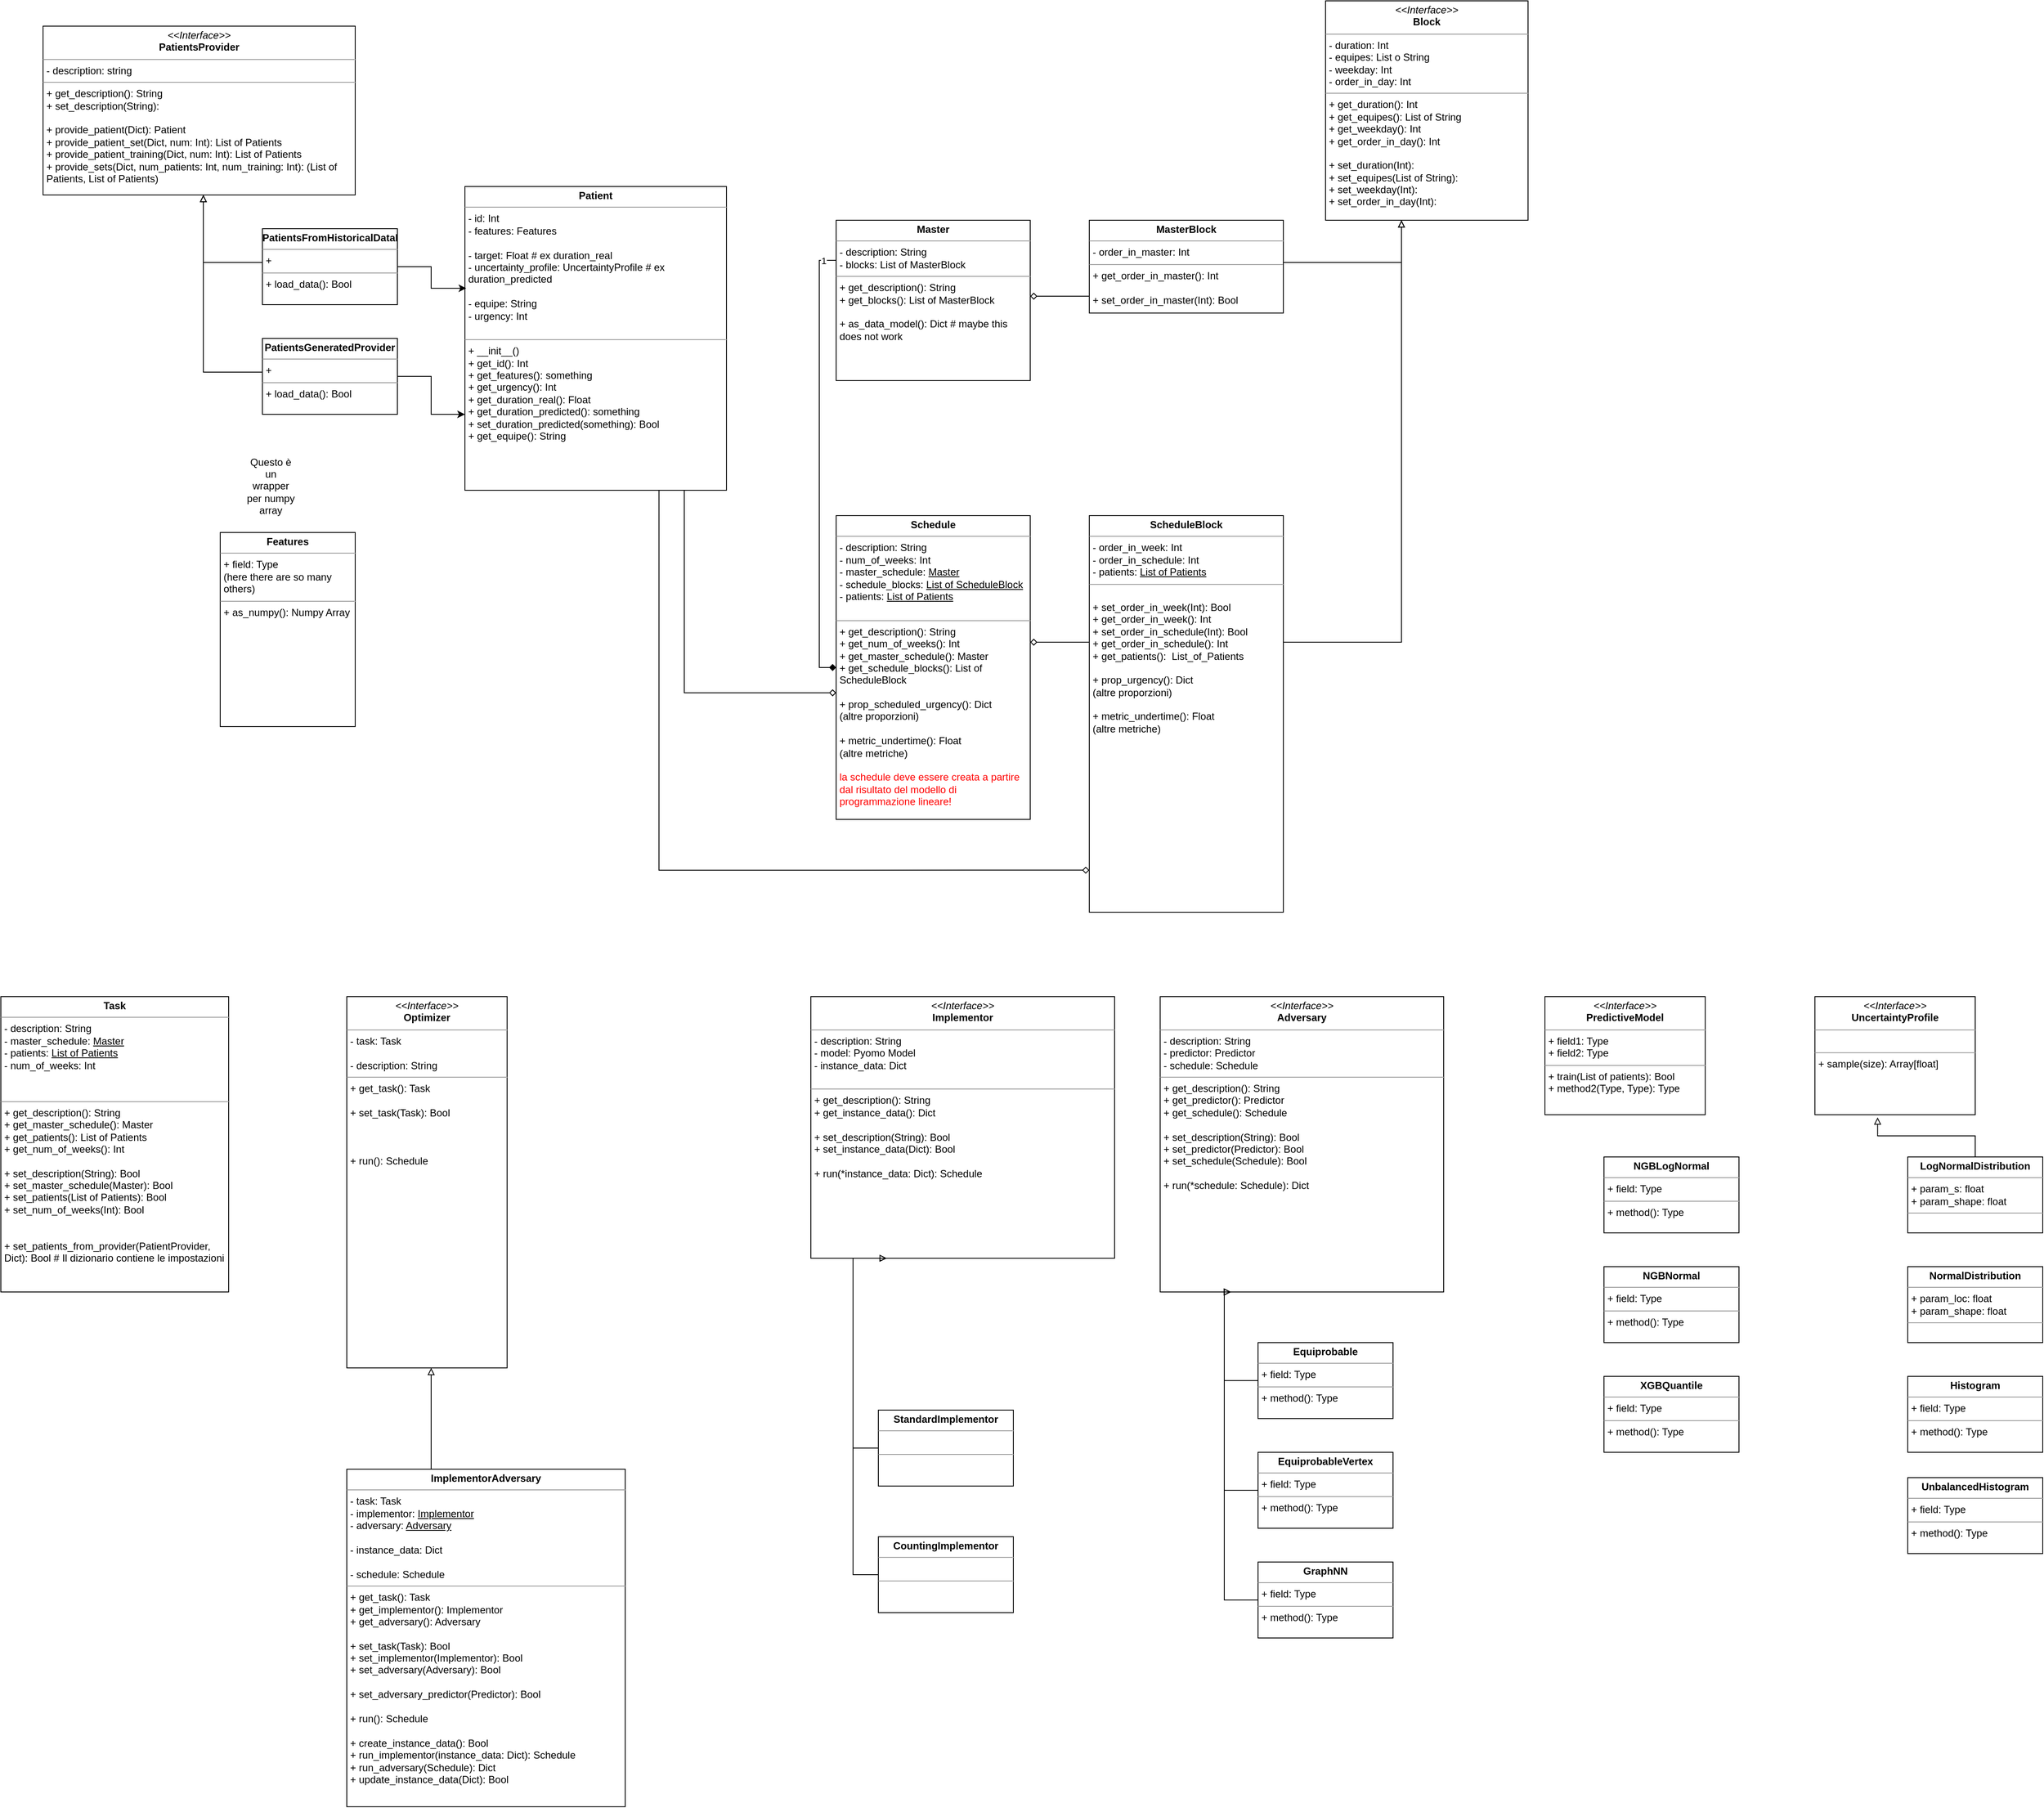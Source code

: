 <mxfile version="23.0.2" type="device">
  <diagram id="C5RBs43oDa-KdzZeNtuy" name="Page-1">
    <mxGraphModel dx="1103" dy="657" grid="1" gridSize="10" guides="1" tooltips="1" connect="1" arrows="1" fold="1" page="1" pageScale="1" pageWidth="827" pageHeight="1169" math="0" shadow="0">
      <root>
        <mxCell id="WIyWlLk6GJQsqaUBKTNV-0" />
        <mxCell id="WIyWlLk6GJQsqaUBKTNV-1" parent="WIyWlLk6GJQsqaUBKTNV-0" />
        <mxCell id="N2ShmvSAAtC0jmrmgU0t-10" value="&lt;p style=&quot;margin:0px;margin-top:4px;text-align:center;&quot;&gt;&lt;b&gt;Patient&lt;/b&gt;&lt;/p&gt;&lt;hr size=&quot;1&quot;&gt;&lt;p style=&quot;margin:0px;margin-left:4px;&quot;&gt;- id: Int&lt;/p&gt;&lt;p style=&quot;margin:0px;margin-left:4px;&quot;&gt;- features: Features&lt;/p&gt;&lt;p style=&quot;margin:0px;margin-left:4px;&quot;&gt;&lt;b&gt;&lt;font color=&quot;#ff0000&quot;&gt;&lt;br&gt;&lt;/font&gt;&lt;/b&gt;&lt;/p&gt;&lt;p style=&quot;margin:0px;margin-left:4px;&quot;&gt;- target: Float # ex duration_real&amp;nbsp;&lt;/p&gt;&lt;p style=&quot;margin:0px;margin-left:4px;&quot;&gt;- uncertainty_profile: UncertaintyProfile # ex duration_predicted&lt;/p&gt;&lt;p style=&quot;margin:0px;margin-left:4px;&quot;&gt;&lt;br&gt;&lt;/p&gt;&lt;p style=&quot;margin:0px;margin-left:4px;&quot;&gt;- equipe: String&lt;/p&gt;&lt;p style=&quot;margin:0px;margin-left:4px;&quot;&gt;- urgency: Int&lt;br&gt;&lt;/p&gt;&lt;p style=&quot;margin:0px;margin-left:4px;&quot;&gt;&lt;br&gt;&lt;/p&gt;&lt;hr size=&quot;1&quot;&gt;&lt;p style=&quot;margin:0px;margin-left:4px;&quot;&gt;+ __init__()&lt;/p&gt;&lt;p style=&quot;margin:0px;margin-left:4px;&quot;&gt;+&amp;nbsp;&lt;span style=&quot;background-color: initial;&quot;&gt;get_id(): Int&lt;/span&gt;&lt;/p&gt;&lt;p style=&quot;margin:0px;margin-left:4px;&quot;&gt;+ get_features(): something&lt;/p&gt;&lt;p style=&quot;margin:0px;margin-left:4px;&quot;&gt;+ get_urgency(): Int&lt;/p&gt;&lt;p style=&quot;margin:0px;margin-left:4px;&quot;&gt;+ get_duration_real(): Float&lt;/p&gt;&lt;p style=&quot;margin:0px;margin-left:4px;&quot;&gt;+ get_duration_predicted(): something&lt;/p&gt;&lt;p style=&quot;margin:0px;margin-left:4px;&quot;&gt;+ set_duration_predicted(something): Bool&lt;/p&gt;&lt;p style=&quot;margin:0px;margin-left:4px;&quot;&gt;+ get_equipe(): String&lt;/p&gt;&lt;p style=&quot;margin:0px;margin-left:4px;&quot;&gt;&lt;br&gt;&lt;/p&gt;&lt;p style=&quot;margin:0px;margin-left:4px;&quot;&gt;&amp;nbsp;&lt;/p&gt;" style="verticalAlign=top;align=left;overflow=fill;fontSize=12;fontFamily=Helvetica;html=1;whiteSpace=wrap;" parent="WIyWlLk6GJQsqaUBKTNV-1" vertex="1">
          <mxGeometry x="640" y="270" width="310" height="360" as="geometry" />
        </mxCell>
        <mxCell id="N2ShmvSAAtC0jmrmgU0t-11" value="&lt;p style=&quot;margin:0px;margin-top:4px;text-align:center;&quot;&gt;&lt;i&gt;&amp;lt;&amp;lt;Interface&amp;gt;&amp;gt;&lt;/i&gt;&lt;br&gt;&lt;b&gt;Patients&lt;/b&gt;&lt;b style=&quot;background-color: initial;&quot;&gt;Provider&lt;/b&gt;&lt;/p&gt;&lt;hr size=&quot;1&quot;&gt;&lt;p style=&quot;margin:0px;margin-left:4px;&quot;&gt;- description: string&lt;/p&gt;&lt;hr size=&quot;1&quot;&gt;&lt;p style=&quot;margin:0px;margin-left:4px;&quot;&gt;+ get_description(): String&lt;/p&gt;&lt;p style=&quot;margin:0px;margin-left:4px;&quot;&gt;+ set_description(String):&amp;nbsp;&lt;/p&gt;&lt;p style=&quot;margin:0px;margin-left:4px;&quot;&gt;&lt;br&gt;+ provide_patient(Dict): Patient&lt;/p&gt;&lt;p style=&quot;margin:0px;margin-left:4px;&quot;&gt;+ provide_patient_set(Dict, num: Int): List of Patients&lt;/p&gt;&lt;p style=&quot;margin:0px;margin-left:4px;&quot;&gt;+ provide_patient_training(Dict, num: Int): List of Patients&lt;/p&gt;&lt;p style=&quot;margin:0px;margin-left:4px;&quot;&gt;+ provide_sets(Dict, num_patients: Int, num_training: Int): (List of Patients, List of Patients)&lt;/p&gt;&lt;p style=&quot;margin:0px;margin-left:4px;&quot;&gt;&lt;br&gt;&lt;/p&gt;&lt;p style=&quot;margin:0px;margin-left:4px;&quot;&gt;&lt;br&gt;&lt;/p&gt;" style="verticalAlign=top;align=left;overflow=fill;fontSize=12;fontFamily=Helvetica;html=1;whiteSpace=wrap;" parent="WIyWlLk6GJQsqaUBKTNV-1" vertex="1">
          <mxGeometry x="140" y="80" width="370" height="200" as="geometry" />
        </mxCell>
        <mxCell id="N2ShmvSAAtC0jmrmgU0t-13" style="edgeStyle=orthogonalEdgeStyle;rounded=0;orthogonalLoop=1;jettySize=auto;html=1;endArrow=block;endFill=0;" parent="WIyWlLk6GJQsqaUBKTNV-1" source="N2ShmvSAAtC0jmrmgU0t-12" target="N2ShmvSAAtC0jmrmgU0t-11" edge="1">
          <mxGeometry relative="1" as="geometry">
            <Array as="points">
              <mxPoint x="330" y="490" />
            </Array>
          </mxGeometry>
        </mxCell>
        <mxCell id="N2ShmvSAAtC0jmrmgU0t-12" value="&lt;p style=&quot;margin:0px;margin-top:4px;text-align:center;&quot;&gt;&lt;b&gt;PatientsGeneratedProvider&lt;/b&gt;&lt;/p&gt;&lt;hr size=&quot;1&quot;&gt;&lt;p style=&quot;margin:0px;margin-left:4px;&quot;&gt;+&amp;nbsp;&lt;/p&gt;&lt;hr size=&quot;1&quot;&gt;&lt;p style=&quot;margin:0px;margin-left:4px;&quot;&gt;+ load_data(): Bool&lt;/p&gt;" style="verticalAlign=top;align=left;overflow=fill;fontSize=12;fontFamily=Helvetica;html=1;whiteSpace=wrap;" parent="WIyWlLk6GJQsqaUBKTNV-1" vertex="1">
          <mxGeometry x="400" y="450" width="160" height="90" as="geometry" />
        </mxCell>
        <mxCell id="N2ShmvSAAtC0jmrmgU0t-15" style="edgeStyle=orthogonalEdgeStyle;rounded=0;orthogonalLoop=1;jettySize=auto;html=1;endArrow=block;endFill=0;" parent="WIyWlLk6GJQsqaUBKTNV-1" source="N2ShmvSAAtC0jmrmgU0t-14" edge="1">
          <mxGeometry relative="1" as="geometry">
            <mxPoint x="330" y="280" as="targetPoint" />
            <Array as="points">
              <mxPoint x="330" y="360" />
            </Array>
          </mxGeometry>
        </mxCell>
        <mxCell id="N2ShmvSAAtC0jmrmgU0t-14" value="&lt;p style=&quot;margin:0px;margin-top:4px;text-align:center;&quot;&gt;&lt;b&gt;PatientsFromHistoricalDataProvider&lt;/b&gt;&lt;/p&gt;&lt;hr size=&quot;1&quot;&gt;&lt;p style=&quot;margin:0px;margin-left:4px;&quot;&gt;+&amp;nbsp;&lt;/p&gt;&lt;hr size=&quot;1&quot;&gt;&lt;p style=&quot;margin:0px;margin-left:4px;&quot;&gt;+ load_data(): Bool&lt;/p&gt;" style="verticalAlign=top;align=left;overflow=fill;fontSize=12;fontFamily=Helvetica;html=1;whiteSpace=wrap;" parent="WIyWlLk6GJQsqaUBKTNV-1" vertex="1">
          <mxGeometry x="400" y="320" width="160" height="90" as="geometry" />
        </mxCell>
        <mxCell id="N2ShmvSAAtC0jmrmgU0t-17" style="edgeStyle=orthogonalEdgeStyle;rounded=0;orthogonalLoop=1;jettySize=auto;html=1;entryX=0.005;entryY=0.335;entryDx=0;entryDy=0;entryPerimeter=0;" parent="WIyWlLk6GJQsqaUBKTNV-1" source="N2ShmvSAAtC0jmrmgU0t-14" target="N2ShmvSAAtC0jmrmgU0t-10" edge="1">
          <mxGeometry relative="1" as="geometry" />
        </mxCell>
        <mxCell id="N2ShmvSAAtC0jmrmgU0t-18" style="edgeStyle=orthogonalEdgeStyle;rounded=0;orthogonalLoop=1;jettySize=auto;html=1;entryX=0;entryY=0.75;entryDx=0;entryDy=0;" parent="WIyWlLk6GJQsqaUBKTNV-1" source="N2ShmvSAAtC0jmrmgU0t-12" target="N2ShmvSAAtC0jmrmgU0t-10" edge="1">
          <mxGeometry relative="1" as="geometry" />
        </mxCell>
        <mxCell id="N2ShmvSAAtC0jmrmgU0t-23" value="&lt;p style=&quot;margin:0px;margin-top:4px;text-align:center;&quot;&gt;&lt;b&gt;Master&lt;/b&gt;&lt;/p&gt;&lt;hr size=&quot;1&quot;&gt;&lt;p style=&quot;margin:0px;margin-left:4px;&quot;&gt;&lt;span style=&quot;background-color: initial;&quot;&gt;- description: String&lt;/span&gt;&lt;br&gt;&lt;/p&gt;&lt;p style=&quot;margin:0px;margin-left:4px;&quot;&gt;- blocks: List of MasterBlock&amp;nbsp;&lt;/p&gt;&lt;hr size=&quot;1&quot;&gt;&lt;p style=&quot;margin:0px;margin-left:4px;&quot;&gt;&lt;span style=&quot;background-color: initial;&quot;&gt;+ get_description(): String&lt;/span&gt;&lt;br&gt;&lt;/p&gt;&lt;p style=&quot;margin:0px;margin-left:4px;&quot;&gt;+ get_blocks(): List of MasterBlock&lt;/p&gt;&lt;p style=&quot;margin:0px;margin-left:4px;&quot;&gt;&lt;br&gt;&lt;/p&gt;&lt;p style=&quot;margin:0px;margin-left:4px;&quot;&gt;+ as_data_model(): Dict # maybe this does not work&lt;/p&gt;" style="verticalAlign=top;align=left;overflow=fill;fontSize=12;fontFamily=Helvetica;html=1;whiteSpace=wrap;" parent="WIyWlLk6GJQsqaUBKTNV-1" vertex="1">
          <mxGeometry x="1080" y="310" width="230" height="190" as="geometry" />
        </mxCell>
        <mxCell id="N2ShmvSAAtC0jmrmgU0t-25" value="" style="edgeStyle=orthogonalEdgeStyle;rounded=0;orthogonalLoop=1;jettySize=auto;html=1;endArrow=diamond;endFill=0;" parent="WIyWlLk6GJQsqaUBKTNV-1" source="N2ShmvSAAtC0jmrmgU0t-24" target="N2ShmvSAAtC0jmrmgU0t-23" edge="1">
          <mxGeometry relative="1" as="geometry">
            <Array as="points">
              <mxPoint x="1330" y="400" />
              <mxPoint x="1330" y="400" />
            </Array>
          </mxGeometry>
        </mxCell>
        <mxCell id="N2ShmvSAAtC0jmrmgU0t-24" value="&lt;p style=&quot;margin:0px;margin-top:4px;text-align:center;&quot;&gt;&lt;b&gt;MasterBlock&lt;/b&gt;&lt;/p&gt;&lt;hr size=&quot;1&quot;&gt;&lt;p style=&quot;margin:0px;margin-left:4px;&quot;&gt;&lt;span style=&quot;background-color: initial;&quot;&gt;- order_in_master: Int&lt;/span&gt;&lt;br&gt;&lt;/p&gt;&lt;hr size=&quot;1&quot;&gt;&lt;p style=&quot;border-color: var(--border-color); margin: 0px 0px 0px 4px;&quot;&gt;+ get_order_in_master(): Int&lt;/p&gt;&lt;p style=&quot;border-color: var(--border-color); margin: 0px 0px 0px 4px;&quot;&gt;&lt;br style=&quot;border-color: var(--border-color);&quot;&gt;&lt;/p&gt;&lt;p style=&quot;margin:0px;margin-left:4px;&quot;&gt;+ set_order_in_master(Int): Bool&lt;/p&gt;&lt;p style=&quot;margin:0px;margin-left:4px;&quot;&gt;&lt;br&gt;&lt;/p&gt;" style="verticalAlign=top;align=left;overflow=fill;fontSize=12;fontFamily=Helvetica;html=1;whiteSpace=wrap;" parent="WIyWlLk6GJQsqaUBKTNV-1" vertex="1">
          <mxGeometry x="1380" y="310" width="230" height="110" as="geometry" />
        </mxCell>
        <mxCell id="N2ShmvSAAtC0jmrmgU0t-43" value="" style="edgeStyle=orthogonalEdgeStyle;rounded=0;orthogonalLoop=1;jettySize=auto;html=1;startArrow=diamond;startFill=0;endArrow=none;endFill=0;" parent="WIyWlLk6GJQsqaUBKTNV-1" source="N2ShmvSAAtC0jmrmgU0t-26" target="N2ShmvSAAtC0jmrmgU0t-41" edge="1">
          <mxGeometry relative="1" as="geometry">
            <Array as="points">
              <mxPoint x="1330" y="810" />
              <mxPoint x="1330" y="810" />
            </Array>
          </mxGeometry>
        </mxCell>
        <mxCell id="N2ShmvSAAtC0jmrmgU0t-47" style="edgeStyle=orthogonalEdgeStyle;rounded=0;orthogonalLoop=1;jettySize=auto;html=1;entryX=0;entryY=0.25;entryDx=0;entryDy=0;exitX=0;exitY=0.5;exitDx=0;exitDy=0;startArrow=diamond;startFill=1;endArrow=none;endFill=0;" parent="WIyWlLk6GJQsqaUBKTNV-1" source="N2ShmvSAAtC0jmrmgU0t-26" target="N2ShmvSAAtC0jmrmgU0t-23" edge="1">
          <mxGeometry relative="1" as="geometry" />
        </mxCell>
        <mxCell id="N2ShmvSAAtC0jmrmgU0t-48" value="1" style="edgeLabel;html=1;align=center;verticalAlign=middle;resizable=0;points=[];" parent="N2ShmvSAAtC0jmrmgU0t-47" vertex="1" connectable="0">
          <mxGeometry x="0.942" relative="1" as="geometry">
            <mxPoint as="offset" />
          </mxGeometry>
        </mxCell>
        <mxCell id="N2ShmvSAAtC0jmrmgU0t-26" value="&lt;p style=&quot;margin:0px;margin-top:4px;text-align:center;&quot;&gt;&lt;b&gt;Schedule&lt;/b&gt;&lt;/p&gt;&lt;hr size=&quot;1&quot;&gt;&lt;p style=&quot;margin:0px;margin-left:4px;&quot;&gt;- description: String&lt;/p&gt;&lt;p style=&quot;margin:0px;margin-left:4px;&quot;&gt;- num_of_weeks: Int&lt;/p&gt;&lt;p style=&quot;margin:0px;margin-left:4px;&quot;&gt;- master_schedule: &lt;u&gt;Master&lt;/u&gt;&lt;/p&gt;&lt;p style=&quot;margin:0px;margin-left:4px;&quot;&gt;- schedule_blocks: &lt;u&gt;List of ScheduleBlock&lt;/u&gt;&lt;/p&gt;&lt;p style=&quot;margin:0px;margin-left:4px;&quot;&gt;- patients: &lt;u&gt;List of Patients&lt;/u&gt;&lt;/p&gt;&lt;p style=&quot;margin:0px;margin-left:4px;&quot;&gt;&lt;u&gt;&lt;br&gt;&lt;/u&gt;&lt;/p&gt;&lt;hr size=&quot;1&quot;&gt;&lt;p style=&quot;margin:0px;margin-left:4px;&quot;&gt;+ get_description(): String&lt;/p&gt;&lt;p style=&quot;margin:0px;margin-left:4px;&quot;&gt;+ get_num_of_weeks(): Int&lt;/p&gt;&lt;p style=&quot;margin:0px;margin-left:4px;&quot;&gt;+ get_master_schedule(): Master&lt;/p&gt;&lt;p style=&quot;margin:0px;margin-left:4px;&quot;&gt;+ get_schedule_blocks(): List of ScheduleBlock&lt;/p&gt;&lt;p style=&quot;margin:0px;margin-left:4px;&quot;&gt;&lt;br&gt;&lt;/p&gt;&lt;p style=&quot;margin:0px;margin-left:4px;&quot;&gt;+ prop_scheduled_urgency(): Dict&lt;/p&gt;&lt;p style=&quot;margin:0px;margin-left:4px;&quot;&gt;(altre proporzioni)&lt;/p&gt;&lt;p style=&quot;margin:0px;margin-left:4px;&quot;&gt;&lt;br&gt;&lt;/p&gt;&lt;p style=&quot;margin:0px;margin-left:4px;&quot;&gt;+ metric_undertime(): Float&lt;/p&gt;&lt;p style=&quot;margin:0px;margin-left:4px;&quot;&gt;(altre metriche)&lt;/p&gt;&lt;p style=&quot;margin:0px;margin-left:4px;&quot;&gt;&lt;font color=&quot;#ff0000&quot;&gt;&lt;br&gt;&lt;/font&gt;&lt;/p&gt;&lt;p style=&quot;margin:0px;margin-left:4px;&quot;&gt;&lt;font color=&quot;#ff0000&quot;&gt;la schedule deve essere creata a partire dal risultato del modello di programmazione lineare!&lt;/font&gt;&lt;/p&gt;&lt;p style=&quot;margin:0px;margin-left:4px;&quot;&gt;&lt;br&gt;&lt;/p&gt;" style="verticalAlign=top;align=left;overflow=fill;fontSize=12;fontFamily=Helvetica;html=1;whiteSpace=wrap;" parent="WIyWlLk6GJQsqaUBKTNV-1" vertex="1">
          <mxGeometry x="1080" y="660" width="230" height="360" as="geometry" />
        </mxCell>
        <mxCell id="N2ShmvSAAtC0jmrmgU0t-39" style="edgeStyle=orthogonalEdgeStyle;rounded=0;orthogonalLoop=1;jettySize=auto;html=1;entryX=1;entryY=0.5;entryDx=0;entryDy=0;startArrow=block;startFill=0;endArrow=none;endFill=0;" parent="WIyWlLk6GJQsqaUBKTNV-1" source="N2ShmvSAAtC0jmrmgU0t-27" target="N2ShmvSAAtC0jmrmgU0t-24" edge="1">
          <mxGeometry relative="1" as="geometry">
            <Array as="points">
              <mxPoint x="1750" y="360" />
              <mxPoint x="1610" y="360" />
            </Array>
          </mxGeometry>
        </mxCell>
        <mxCell id="N2ShmvSAAtC0jmrmgU0t-42" style="edgeStyle=orthogonalEdgeStyle;rounded=0;orthogonalLoop=1;jettySize=auto;html=1;entryX=1;entryY=0.5;entryDx=0;entryDy=0;jumpStyle=none;endArrow=none;endFill=0;startArrow=block;startFill=0;" parent="WIyWlLk6GJQsqaUBKTNV-1" source="N2ShmvSAAtC0jmrmgU0t-27" target="N2ShmvSAAtC0jmrmgU0t-41" edge="1">
          <mxGeometry relative="1" as="geometry">
            <Array as="points">
              <mxPoint x="1750" y="810" />
            </Array>
          </mxGeometry>
        </mxCell>
        <mxCell id="N2ShmvSAAtC0jmrmgU0t-27" value="&lt;p style=&quot;margin:0px;margin-top:4px;text-align:center;&quot;&gt;&lt;i&gt;&amp;lt;&amp;lt;Interface&amp;gt;&amp;gt;&lt;/i&gt;&lt;br&gt;&lt;b&gt;Block&lt;/b&gt;&lt;/p&gt;&lt;hr size=&quot;1&quot;&gt;&lt;p style=&quot;margin:0px;margin-left:4px;&quot;&gt;- duration: Int&lt;/p&gt;&lt;p style=&quot;margin:0px;margin-left:4px;&quot;&gt;- equipes: List o String&lt;/p&gt;&lt;p style=&quot;margin:0px;margin-left:4px;&quot;&gt;- weekday: Int&lt;/p&gt;&lt;p style=&quot;margin:0px;margin-left:4px;&quot;&gt;- order_in_day: Int&lt;/p&gt;&lt;hr size=&quot;1&quot;&gt;&lt;p style=&quot;border-color: var(--border-color); margin: 0px 0px 0px 4px;&quot;&gt;+ get_duration(): Int&lt;br&gt;&lt;/p&gt;&lt;p style=&quot;border-color: var(--border-color); margin: 0px 0px 0px 4px;&quot;&gt;+ get_equipes(): List of String&lt;/p&gt;&lt;p style=&quot;border-color: var(--border-color); margin: 0px 0px 0px 4px;&quot;&gt;+ get_weekday(): Int&lt;br&gt;&lt;/p&gt;&lt;p style=&quot;border-color: var(--border-color); margin: 0px 0px 0px 4px;&quot;&gt;+ get_order_in_day(): Int&lt;br&gt;&lt;/p&gt;&lt;p style=&quot;border-color: var(--border-color); margin: 0px 0px 0px 4px;&quot;&gt;&lt;br&gt;&lt;/p&gt;&lt;p style=&quot;border-color: var(--border-color); margin: 0px 0px 0px 4px;&quot;&gt;+ set_duration(Int):&lt;/p&gt;&lt;p style=&quot;border-color: var(--border-color); margin: 0px 0px 0px 4px;&quot;&gt;+ set_equipes(List of String):&lt;/p&gt;&lt;p style=&quot;border-color: var(--border-color); margin: 0px 0px 0px 4px;&quot;&gt;+ set_weekday(Int):&lt;/p&gt;&lt;p style=&quot;border-color: var(--border-color); margin: 0px 0px 0px 4px;&quot;&gt;+ set_order_in_day(Int):&lt;/p&gt;&lt;p style=&quot;border-color: var(--border-color); margin: 0px 0px 0px 4px;&quot;&gt;&lt;br&gt;&lt;/p&gt;" style="verticalAlign=top;align=left;overflow=fill;fontSize=12;fontFamily=Helvetica;html=1;whiteSpace=wrap;" parent="WIyWlLk6GJQsqaUBKTNV-1" vertex="1">
          <mxGeometry x="1660" y="50" width="240" height="260" as="geometry" />
        </mxCell>
        <mxCell id="N2ShmvSAAtC0jmrmgU0t-31" style="edgeStyle=orthogonalEdgeStyle;rounded=0;orthogonalLoop=1;jettySize=auto;html=1;endArrow=block;endFill=0;entryX=0.25;entryY=1;entryDx=0;entryDy=0;" parent="WIyWlLk6GJQsqaUBKTNV-1" source="N2ShmvSAAtC0jmrmgU0t-28" target="N2ShmvSAAtC0jmrmgU0t-29" edge="1">
          <mxGeometry relative="1" as="geometry">
            <mxPoint x="1080" y="1560" as="targetPoint" />
            <Array as="points">
              <mxPoint x="1100" y="1765" />
              <mxPoint x="1100" y="1540" />
            </Array>
          </mxGeometry>
        </mxCell>
        <mxCell id="N2ShmvSAAtC0jmrmgU0t-28" value="&lt;p style=&quot;margin:0px;margin-top:4px;text-align:center;&quot;&gt;&lt;b&gt;StandardImplementor&lt;/b&gt;&lt;/p&gt;&lt;hr size=&quot;1&quot;&gt;&lt;p style=&quot;margin:0px;margin-left:4px;&quot;&gt;&lt;br&gt;&lt;/p&gt;&lt;hr size=&quot;1&quot;&gt;&lt;p style=&quot;margin:0px;margin-left:4px;&quot;&gt;&lt;br&gt;&lt;/p&gt;" style="verticalAlign=top;align=left;overflow=fill;fontSize=12;fontFamily=Helvetica;html=1;whiteSpace=wrap;" parent="WIyWlLk6GJQsqaUBKTNV-1" vertex="1">
          <mxGeometry x="1130" y="1720" width="160" height="90" as="geometry" />
        </mxCell>
        <mxCell id="N2ShmvSAAtC0jmrmgU0t-29" value="&lt;p style=&quot;margin:0px;margin-top:4px;text-align:center;&quot;&gt;&lt;i&gt;&amp;lt;&amp;lt;Interface&amp;gt;&amp;gt;&lt;/i&gt;&lt;br&gt;&lt;b&gt;Implementor&lt;/b&gt;&lt;/p&gt;&lt;hr size=&quot;1&quot;&gt;&lt;p style=&quot;margin:0px;margin-left:4px;&quot;&gt;- description: String&lt;/p&gt;&lt;p style=&quot;margin:0px;margin-left:4px;&quot;&gt;- model: Pyomo Model&lt;/p&gt;&lt;p style=&quot;margin:0px;margin-left:4px;&quot;&gt;- instance_data: Dict&lt;/p&gt;&lt;p style=&quot;margin:0px;margin-left:4px;&quot;&gt;&lt;br&gt;&lt;/p&gt;&lt;hr size=&quot;1&quot;&gt;&lt;p style=&quot;margin:0px;margin-left:4px;&quot;&gt;+ get_description(): String&lt;/p&gt;&lt;p style=&quot;margin:0px;margin-left:4px;&quot;&gt;+ get_instance_data(): Dict&lt;br&gt;&lt;br&gt;&lt;/p&gt;&lt;p style=&quot;margin:0px;margin-left:4px;&quot;&gt;+ set_description(String): Bool&lt;/p&gt;&lt;p style=&quot;margin:0px;margin-left:4px;&quot;&gt;+ set_instance_data(Dict): Bool&lt;/p&gt;&lt;p style=&quot;margin:0px;margin-left:4px;&quot;&gt;&lt;br&gt;&lt;/p&gt;&lt;p style=&quot;margin:0px;margin-left:4px;&quot;&gt;+ run(*instance_data: Dict): Schedule&lt;/p&gt;&lt;p style=&quot;margin:0px;margin-left:4px;&quot;&gt;&lt;br&gt;&lt;/p&gt;" style="verticalAlign=top;align=left;overflow=fill;fontSize=12;fontFamily=Helvetica;html=1;whiteSpace=wrap;" parent="WIyWlLk6GJQsqaUBKTNV-1" vertex="1">
          <mxGeometry x="1050" y="1230" width="360" height="310" as="geometry" />
        </mxCell>
        <mxCell id="N2ShmvSAAtC0jmrmgU0t-30" value="&lt;p style=&quot;margin:0px;margin-top:4px;text-align:center;&quot;&gt;&lt;b&gt;CountingImplementor&lt;/b&gt;&lt;/p&gt;&lt;hr size=&quot;1&quot;&gt;&lt;p style=&quot;margin:0px;margin-left:4px;&quot;&gt;&lt;br&gt;&lt;/p&gt;&lt;hr size=&quot;1&quot;&gt;&lt;p style=&quot;margin:0px;margin-left:4px;&quot;&gt;&lt;br&gt;&lt;/p&gt;" style="verticalAlign=top;align=left;overflow=fill;fontSize=12;fontFamily=Helvetica;html=1;whiteSpace=wrap;" parent="WIyWlLk6GJQsqaUBKTNV-1" vertex="1">
          <mxGeometry x="1130" y="1870" width="160" height="90" as="geometry" />
        </mxCell>
        <mxCell id="N2ShmvSAAtC0jmrmgU0t-33" style="edgeStyle=orthogonalEdgeStyle;rounded=0;orthogonalLoop=1;jettySize=auto;html=1;endArrow=block;endFill=0;entryX=0.25;entryY=1;entryDx=0;entryDy=0;" parent="WIyWlLk6GJQsqaUBKTNV-1" source="N2ShmvSAAtC0jmrmgU0t-30" target="N2ShmvSAAtC0jmrmgU0t-29" edge="1">
          <mxGeometry relative="1" as="geometry">
            <mxPoint x="1120" y="1560" as="targetPoint" />
            <Array as="points">
              <mxPoint x="1100" y="1915" />
              <mxPoint x="1100" y="1540" />
            </Array>
          </mxGeometry>
        </mxCell>
        <mxCell id="N2ShmvSAAtC0jmrmgU0t-37" value="" style="edgeStyle=orthogonalEdgeStyle;rounded=0;orthogonalLoop=1;jettySize=auto;html=1;endArrow=block;endFill=0;" parent="WIyWlLk6GJQsqaUBKTNV-1" source="N2ShmvSAAtC0jmrmgU0t-34" edge="1">
          <mxGeometry relative="1" as="geometry">
            <mxPoint x="600" y="1670" as="targetPoint" />
            <Array as="points">
              <mxPoint x="600" y="1700" />
              <mxPoint x="600" y="1700" />
            </Array>
          </mxGeometry>
        </mxCell>
        <mxCell id="N2ShmvSAAtC0jmrmgU0t-34" value="&lt;p style=&quot;margin:0px;margin-top:4px;text-align:center;&quot;&gt;&lt;b&gt;ImplementorAdversary&lt;/b&gt;&lt;/p&gt;&lt;hr size=&quot;1&quot;&gt;&lt;p style=&quot;margin:0px;margin-left:4px;&quot;&gt;- task: Task&lt;br&gt;&lt;/p&gt;&lt;p style=&quot;margin:0px;margin-left:4px;&quot;&gt;- implementor: &lt;u&gt;Implementor&lt;/u&gt;&lt;/p&gt;&lt;p style=&quot;margin:0px;margin-left:4px;&quot;&gt;- adversary: &lt;u&gt;Adversary&lt;/u&gt;&lt;/p&gt;&lt;p style=&quot;margin:0px;margin-left:4px;&quot;&gt;&lt;u&gt;&lt;br&gt;&lt;/u&gt;&lt;/p&gt;&lt;p style=&quot;margin:0px;margin-left:4px;&quot;&gt;- instance_data: Dict&lt;/p&gt;&lt;p style=&quot;margin:0px;margin-left:4px;&quot;&gt;&lt;br&gt;&lt;/p&gt;&lt;p style=&quot;margin:0px;margin-left:4px;&quot;&gt;- schedule: Schedule&lt;/p&gt;&lt;hr size=&quot;1&quot;&gt;&lt;p style=&quot;border-color: var(--border-color); margin: 0px 0px 0px 4px;&quot;&gt;+ get_task(): Task&lt;/p&gt;&lt;p style=&quot;border-color: var(--border-color); margin: 0px 0px 0px 4px;&quot;&gt;+ get_implementor(): Implementor&lt;/p&gt;&lt;p style=&quot;border-color: var(--border-color); margin: 0px 0px 0px 4px;&quot;&gt;+ get_adversary(): Adversary&lt;/p&gt;&lt;p style=&quot;border-color: var(--border-color); margin: 0px 0px 0px 4px;&quot;&gt;&lt;br style=&quot;border-color: var(--border-color);&quot;&gt;&lt;/p&gt;&lt;p style=&quot;border-color: var(--border-color); margin: 0px 0px 0px 4px;&quot;&gt;+ set_task(Task): Bool&lt;/p&gt;&lt;p style=&quot;border-color: var(--border-color); margin: 0px 0px 0px 4px;&quot;&gt;+ set_implementor(Implementor): Bool&lt;/p&gt;&lt;p style=&quot;border-color: var(--border-color); margin: 0px 0px 0px 4px;&quot;&gt;+ set_adversary(Adversary): Bool&lt;/p&gt;&lt;p style=&quot;border-color: var(--border-color); margin: 0px 0px 0px 4px;&quot;&gt;&lt;br style=&quot;border-color: var(--border-color);&quot;&gt;&lt;/p&gt;&lt;p style=&quot;border-color: var(--border-color); margin: 0px 0px 0px 4px;&quot;&gt;&lt;span style=&quot;background-color: initial;&quot;&gt;+ set_adversary_predictor(Predictor): Bool&lt;/span&gt;&lt;br&gt;&lt;/p&gt;&lt;p style=&quot;border-color: var(--border-color); margin: 0px 0px 0px 4px;&quot;&gt;&lt;br&gt;&lt;/p&gt;&lt;p style=&quot;border-color: var(--border-color); margin: 0px 0px 0px 4px;&quot;&gt;+ run(): Schedule&lt;/p&gt;&lt;p style=&quot;border-color: var(--border-color); margin: 0px 0px 0px 4px;&quot;&gt;&lt;br&gt;&lt;/p&gt;&lt;p style=&quot;border-color: var(--border-color); margin: 0px 0px 0px 4px;&quot;&gt;+ create_instance_data(): Bool&lt;br&gt;&lt;/p&gt;&lt;p style=&quot;border-color: var(--border-color); margin: 0px 0px 0px 4px;&quot;&gt;+ run_implementor(instance_data: Dict): Schedule&lt;br&gt;&lt;/p&gt;&lt;p style=&quot;border-color: var(--border-color); margin: 0px 0px 0px 4px;&quot;&gt;&lt;span style=&quot;background-color: initial;&quot;&gt;+ run_adversary(Schedule): Dict&lt;/span&gt;&lt;br&gt;&lt;/p&gt;&lt;p style=&quot;border-color: var(--border-color); margin: 0px 0px 0px 4px;&quot;&gt;&lt;span style=&quot;background-color: initial;&quot;&gt;+ update_instance_data(Dict): Bool&lt;/span&gt;&lt;br&gt;&lt;/p&gt;&lt;p style=&quot;border-color: var(--border-color); margin: 0px 0px 0px 4px;&quot;&gt;&lt;br&gt;&lt;/p&gt;" style="verticalAlign=top;align=left;overflow=fill;fontSize=12;fontFamily=Helvetica;html=1;whiteSpace=wrap;" parent="WIyWlLk6GJQsqaUBKTNV-1" vertex="1">
          <mxGeometry x="500" y="1790" width="330" height="400" as="geometry" />
        </mxCell>
        <mxCell id="N2ShmvSAAtC0jmrmgU0t-36" value="&lt;p style=&quot;margin:0px;margin-top:4px;text-align:center;&quot;&gt;&lt;i&gt;&amp;lt;&amp;lt;Interface&amp;gt;&amp;gt;&lt;/i&gt;&lt;br&gt;&lt;b&gt;Optimizer&lt;/b&gt;&lt;/p&gt;&lt;hr size=&quot;1&quot;&gt;&lt;p style=&quot;margin:0px;margin-left:4px;&quot;&gt;- task: Task&lt;/p&gt;&lt;p style=&quot;margin:0px;margin-left:4px;&quot;&gt;&lt;br&gt;&lt;/p&gt;&lt;p style=&quot;margin:0px;margin-left:4px;&quot;&gt;&lt;span style=&quot;background-color: initial;&quot;&gt;- description: String&lt;/span&gt;&lt;br&gt;&lt;/p&gt;&lt;hr size=&quot;1&quot;&gt;&lt;p style=&quot;margin:0px;margin-left:4px;&quot;&gt;+ get_task(): Task&lt;/p&gt;&lt;p style=&quot;margin:0px;margin-left:4px;&quot;&gt;&lt;br&gt;&lt;/p&gt;&lt;p style=&quot;margin:0px;margin-left:4px;&quot;&gt;+ set_task(Task): Bool&lt;/p&gt;&lt;p style=&quot;margin:0px;margin-left:4px;&quot;&gt;&lt;br&gt;&lt;/p&gt;&lt;p style=&quot;margin:0px;margin-left:4px;&quot;&gt;&lt;br&gt;&lt;/p&gt;&lt;p style=&quot;margin:0px;margin-left:4px;&quot;&gt;&lt;br&gt;&lt;/p&gt;&lt;p style=&quot;margin:0px;margin-left:4px;&quot;&gt;+ run(): Schedule&lt;/p&gt;" style="verticalAlign=top;align=left;overflow=fill;fontSize=12;fontFamily=Helvetica;html=1;whiteSpace=wrap;" parent="WIyWlLk6GJQsqaUBKTNV-1" vertex="1">
          <mxGeometry x="500" y="1230" width="190" height="440" as="geometry" />
        </mxCell>
        <mxCell id="N2ShmvSAAtC0jmrmgU0t-38" value="&lt;p style=&quot;margin:0px;margin-top:4px;text-align:center;&quot;&gt;&lt;b&gt;Task&lt;/b&gt;&lt;/p&gt;&lt;hr size=&quot;1&quot;&gt;&lt;p style=&quot;margin:0px;margin-left:4px;&quot;&gt;- description: String&lt;/p&gt;&lt;p style=&quot;margin:0px;margin-left:4px;&quot;&gt;- master_schedule: &lt;u&gt;Master&lt;/u&gt;&lt;/p&gt;&lt;p style=&quot;margin:0px;margin-left:4px;&quot;&gt;- patients: &lt;u&gt;List of Patients&lt;/u&gt;&lt;/p&gt;&lt;p style=&quot;margin:0px;margin-left:4px;&quot;&gt;- num_of_weeks: Int&lt;/p&gt;&lt;p style=&quot;margin:0px;margin-left:4px;&quot;&gt;&lt;br&gt;&lt;/p&gt;&lt;p style=&quot;margin:0px;margin-left:4px;&quot;&gt;&lt;br&gt;&lt;/p&gt;&lt;hr size=&quot;1&quot;&gt;&lt;p style=&quot;margin:0px;margin-left:4px;&quot;&gt;+ get_description(): String&lt;/p&gt;&lt;p style=&quot;margin:0px;margin-left:4px;&quot;&gt;+ get_master_schedule(): Master&lt;/p&gt;&lt;p style=&quot;margin:0px;margin-left:4px;&quot;&gt;+ get_patients(): List of Patients&lt;/p&gt;&lt;p style=&quot;margin:0px;margin-left:4px;&quot;&gt;+ get_num_of_weeks(): Int&lt;/p&gt;&lt;p style=&quot;margin:0px;margin-left:4px;&quot;&gt;&lt;br&gt;&lt;/p&gt;&lt;p style=&quot;margin:0px;margin-left:4px;&quot;&gt;+ set_description(String): Bool&lt;/p&gt;&lt;p style=&quot;margin:0px;margin-left:4px;&quot;&gt;+ set_master_schedule(Master): Bool&lt;/p&gt;&lt;p style=&quot;margin:0px;margin-left:4px;&quot;&gt;+ set_patients(List of Patients): Bool&lt;/p&gt;&lt;p style=&quot;margin:0px;margin-left:4px;&quot;&gt;+ set_num_of_weeks(Int): Bool&lt;/p&gt;&lt;p style=&quot;margin:0px;margin-left:4px;&quot;&gt;&lt;br&gt;&lt;/p&gt;&lt;p style=&quot;margin:0px;margin-left:4px;&quot;&gt;&lt;br&gt;&lt;/p&gt;&lt;p style=&quot;margin:0px;margin-left:4px;&quot;&gt;+ set_patients_from_provider(PatientProvider, Dict): Bool # Il dizionario contiene le impostazioni&lt;/p&gt;" style="verticalAlign=top;align=left;overflow=fill;fontSize=12;fontFamily=Helvetica;html=1;whiteSpace=wrap;" parent="WIyWlLk6GJQsqaUBKTNV-1" vertex="1">
          <mxGeometry x="90" y="1230" width="270" height="350" as="geometry" />
        </mxCell>
        <mxCell id="N2ShmvSAAtC0jmrmgU0t-45" style="edgeStyle=orthogonalEdgeStyle;rounded=0;orthogonalLoop=1;jettySize=auto;html=1;endArrow=none;endFill=0;startArrow=diamond;startFill=0;exitX=0;exitY=0.894;exitDx=0;exitDy=0;exitPerimeter=0;entryX=0.742;entryY=1;entryDx=0;entryDy=0;entryPerimeter=0;" parent="WIyWlLk6GJQsqaUBKTNV-1" source="N2ShmvSAAtC0jmrmgU0t-41" target="N2ShmvSAAtC0jmrmgU0t-10" edge="1">
          <mxGeometry relative="1" as="geometry">
            <mxPoint x="1370" y="770" as="sourcePoint" />
            <mxPoint x="870" y="630" as="targetPoint" />
            <Array as="points">
              <mxPoint x="870" y="1080" />
            </Array>
          </mxGeometry>
        </mxCell>
        <mxCell id="N2ShmvSAAtC0jmrmgU0t-41" value="&lt;p style=&quot;margin:0px;margin-top:4px;text-align:center;&quot;&gt;&lt;b&gt;ScheduleBlock&lt;/b&gt;&lt;/p&gt;&lt;hr size=&quot;1&quot;&gt;&lt;p style=&quot;margin:0px;margin-left:4px;&quot;&gt;&lt;span style=&quot;background-color: initial;&quot;&gt;- order_in_week: Int&lt;/span&gt;&lt;br&gt;&lt;/p&gt;&lt;p style=&quot;margin:0px;margin-left:4px;&quot;&gt;- order_in_schedule: Int&lt;/p&gt;&lt;p style=&quot;margin:0px;margin-left:4px;&quot;&gt;- patients: &lt;u&gt;List of Patients&lt;/u&gt;&lt;/p&gt;&lt;hr size=&quot;1&quot;&gt;&lt;p style=&quot;margin:0px;margin-left:4px;&quot;&gt;&lt;br&gt;&lt;/p&gt;&lt;p style=&quot;margin:0px;margin-left:4px;&quot;&gt;+ set_order_in_week(Int): Bool&lt;/p&gt;&lt;p style=&quot;margin:0px;margin-left:4px;&quot;&gt;+ get_order_in_week(): Int&lt;/p&gt;&lt;p style=&quot;border-color: var(--border-color); margin: 0px 0px 0px 4px;&quot;&gt;+ set_order_in_schedule(Int): Bool&lt;/p&gt;&lt;p style=&quot;border-color: var(--border-color); margin: 0px 0px 0px 4px;&quot;&gt;+ get_order_in_schedule(): Int&lt;/p&gt;&lt;p style=&quot;border-color: var(--border-color); margin: 0px 0px 0px 4px;&quot;&gt;+ get_patients():&amp;nbsp; List_of_Patients&lt;/p&gt;&lt;p style=&quot;border-color: var(--border-color); margin: 0px 0px 0px 4px;&quot;&gt;&lt;br&gt;&lt;/p&gt;&lt;p style=&quot;border-color: var(--border-color); margin: 0px 0px 0px 4px;&quot;&gt;+ prop_urgency(): Dict&lt;/p&gt;&lt;p style=&quot;border-color: var(--border-color); margin: 0px 0px 0px 4px;&quot;&gt;(altre proporzioni)&lt;/p&gt;&lt;p style=&quot;border-color: var(--border-color); margin: 0px 0px 0px 4px;&quot;&gt;&lt;br&gt;&lt;/p&gt;&lt;p style=&quot;border-color: var(--border-color); margin: 0px 0px 0px 4px;&quot;&gt;+ metric_undertime(): Float&lt;/p&gt;&lt;p style=&quot;border-color: var(--border-color); margin: 0px 0px 0px 4px;&quot;&gt;(altre metriche)&lt;/p&gt;&lt;p style=&quot;border-color: var(--border-color); margin: 0px 0px 0px 4px;&quot;&gt;&lt;br&gt;&lt;/p&gt;&lt;p style=&quot;border-color: var(--border-color); margin: 0px 0px 0px 4px;&quot;&gt;&lt;br&gt;&lt;/p&gt;&lt;p style=&quot;border-color: var(--border-color); margin: 0px 0px 0px 4px;&quot;&gt;&lt;br&gt;&lt;/p&gt;&lt;p style=&quot;margin:0px;margin-left:4px;&quot;&gt;&lt;br&gt;&lt;/p&gt;" style="verticalAlign=top;align=left;overflow=fill;fontSize=12;fontFamily=Helvetica;html=1;whiteSpace=wrap;" parent="WIyWlLk6GJQsqaUBKTNV-1" vertex="1">
          <mxGeometry x="1380" y="660" width="230" height="470" as="geometry" />
        </mxCell>
        <mxCell id="N2ShmvSAAtC0jmrmgU0t-49" style="edgeStyle=orthogonalEdgeStyle;rounded=0;orthogonalLoop=1;jettySize=auto;html=1;endArrow=none;endFill=0;startArrow=diamond;startFill=0;" parent="WIyWlLk6GJQsqaUBKTNV-1" source="N2ShmvSAAtC0jmrmgU0t-26" target="N2ShmvSAAtC0jmrmgU0t-10" edge="1">
          <mxGeometry relative="1" as="geometry">
            <mxPoint x="900" y="580" as="targetPoint" />
            <Array as="points">
              <mxPoint x="900" y="870" />
            </Array>
          </mxGeometry>
        </mxCell>
        <mxCell id="N2ShmvSAAtC0jmrmgU0t-52" value="&lt;p style=&quot;margin:0px;margin-top:4px;text-align:center;&quot;&gt;&lt;i&gt;&amp;lt;&amp;lt;Interface&amp;gt;&amp;gt;&lt;/i&gt;&lt;br&gt;&lt;b&gt;Adversary&lt;/b&gt;&lt;/p&gt;&lt;hr size=&quot;1&quot;&gt;&lt;p style=&quot;margin:0px;margin-left:4px;&quot;&gt;- description: String&lt;br&gt;- predictor: Predictor&lt;/p&gt;&lt;p style=&quot;margin:0px;margin-left:4px;&quot;&gt;- schedule: Schedule&lt;/p&gt;&lt;hr size=&quot;1&quot;&gt;&lt;p style=&quot;margin:0px;margin-left:4px;&quot;&gt;+ get_description(): String&lt;/p&gt;&lt;p style=&quot;margin:0px;margin-left:4px;&quot;&gt;+ get_predictor(): Predictor&lt;/p&gt;&lt;p style=&quot;margin:0px;margin-left:4px;&quot;&gt;+ get_schedule(): Schedule&lt;/p&gt;&lt;p style=&quot;margin:0px;margin-left:4px;&quot;&gt;&lt;br&gt;&lt;/p&gt;&lt;p style=&quot;margin:0px;margin-left:4px;&quot;&gt;+ set_description(String): Bool&lt;/p&gt;&lt;p style=&quot;margin:0px;margin-left:4px;&quot;&gt;+ set_predictor(Predictor): Bool&lt;/p&gt;&lt;p style=&quot;margin:0px;margin-left:4px;&quot;&gt;+ set_schedule(Schedule): Bool&lt;/p&gt;&lt;p style=&quot;margin:0px;margin-left:4px;&quot;&gt;&lt;br&gt;&lt;/p&gt;&lt;p style=&quot;margin:0px;margin-left:4px;&quot;&gt;+ run(*schedule: Schedule): Dict&lt;/p&gt;" style="verticalAlign=top;align=left;overflow=fill;fontSize=12;fontFamily=Helvetica;html=1;whiteSpace=wrap;" parent="WIyWlLk6GJQsqaUBKTNV-1" vertex="1">
          <mxGeometry x="1464" y="1230" width="336" height="350" as="geometry" />
        </mxCell>
        <mxCell id="N2ShmvSAAtC0jmrmgU0t-54" style="edgeStyle=orthogonalEdgeStyle;rounded=0;orthogonalLoop=1;jettySize=auto;html=1;entryX=0.25;entryY=1;entryDx=0;entryDy=0;endArrow=block;endFill=0;" parent="WIyWlLk6GJQsqaUBKTNV-1" source="N2ShmvSAAtC0jmrmgU0t-53" target="N2ShmvSAAtC0jmrmgU0t-52" edge="1">
          <mxGeometry relative="1" as="geometry">
            <Array as="points">
              <mxPoint x="1540" y="1685" />
              <mxPoint x="1540" y="1580" />
            </Array>
          </mxGeometry>
        </mxCell>
        <mxCell id="N2ShmvSAAtC0jmrmgU0t-53" value="&lt;p style=&quot;margin:0px;margin-top:4px;text-align:center;&quot;&gt;&lt;b&gt;Equiprobable&lt;/b&gt;&lt;/p&gt;&lt;hr size=&quot;1&quot;&gt;&lt;p style=&quot;margin:0px;margin-left:4px;&quot;&gt;+ field: Type&lt;/p&gt;&lt;hr size=&quot;1&quot;&gt;&lt;p style=&quot;margin:0px;margin-left:4px;&quot;&gt;+ method(): Type&lt;/p&gt;" style="verticalAlign=top;align=left;overflow=fill;fontSize=12;fontFamily=Helvetica;html=1;whiteSpace=wrap;" parent="WIyWlLk6GJQsqaUBKTNV-1" vertex="1">
          <mxGeometry x="1580" y="1640" width="160" height="90" as="geometry" />
        </mxCell>
        <mxCell id="N2ShmvSAAtC0jmrmgU0t-56" style="edgeStyle=orthogonalEdgeStyle;rounded=0;orthogonalLoop=1;jettySize=auto;html=1;entryX=0.25;entryY=1;entryDx=0;entryDy=0;endArrow=block;endFill=0;" parent="WIyWlLk6GJQsqaUBKTNV-1" source="N2ShmvSAAtC0jmrmgU0t-55" target="N2ShmvSAAtC0jmrmgU0t-52" edge="1">
          <mxGeometry relative="1" as="geometry">
            <Array as="points">
              <mxPoint x="1540" y="1815" />
              <mxPoint x="1540" y="1580" />
            </Array>
          </mxGeometry>
        </mxCell>
        <mxCell id="N2ShmvSAAtC0jmrmgU0t-55" value="&lt;p style=&quot;margin:0px;margin-top:4px;text-align:center;&quot;&gt;&lt;b&gt;EquiprobableVertex&lt;/b&gt;&lt;/p&gt;&lt;hr size=&quot;1&quot;&gt;&lt;p style=&quot;margin:0px;margin-left:4px;&quot;&gt;+ field: Type&lt;/p&gt;&lt;hr size=&quot;1&quot;&gt;&lt;p style=&quot;margin:0px;margin-left:4px;&quot;&gt;+ method(): Type&lt;/p&gt;" style="verticalAlign=top;align=left;overflow=fill;fontSize=12;fontFamily=Helvetica;html=1;whiteSpace=wrap;" parent="WIyWlLk6GJQsqaUBKTNV-1" vertex="1">
          <mxGeometry x="1580" y="1770" width="160" height="90" as="geometry" />
        </mxCell>
        <mxCell id="N2ShmvSAAtC0jmrmgU0t-58" style="edgeStyle=orthogonalEdgeStyle;rounded=0;orthogonalLoop=1;jettySize=auto;html=1;entryX=0.25;entryY=1;entryDx=0;entryDy=0;endArrow=block;endFill=0;" parent="WIyWlLk6GJQsqaUBKTNV-1" source="N2ShmvSAAtC0jmrmgU0t-57" target="N2ShmvSAAtC0jmrmgU0t-52" edge="1">
          <mxGeometry relative="1" as="geometry">
            <Array as="points">
              <mxPoint x="1540" y="1945" />
              <mxPoint x="1540" y="1580" />
            </Array>
          </mxGeometry>
        </mxCell>
        <mxCell id="N2ShmvSAAtC0jmrmgU0t-57" value="&lt;p style=&quot;margin:0px;margin-top:4px;text-align:center;&quot;&gt;&lt;b&gt;GraphNN&lt;/b&gt;&lt;/p&gt;&lt;hr size=&quot;1&quot;&gt;&lt;p style=&quot;margin:0px;margin-left:4px;&quot;&gt;+ field: Type&lt;/p&gt;&lt;hr size=&quot;1&quot;&gt;&lt;p style=&quot;margin:0px;margin-left:4px;&quot;&gt;+ method(): Type&lt;/p&gt;" style="verticalAlign=top;align=left;overflow=fill;fontSize=12;fontFamily=Helvetica;html=1;whiteSpace=wrap;" parent="WIyWlLk6GJQsqaUBKTNV-1" vertex="1">
          <mxGeometry x="1580" y="1900" width="160" height="90" as="geometry" />
        </mxCell>
        <mxCell id="N2ShmvSAAtC0jmrmgU0t-60" value="&lt;p style=&quot;margin:0px;margin-top:4px;text-align:center;&quot;&gt;&lt;i&gt;&amp;lt;&amp;lt;Interface&amp;gt;&amp;gt;&lt;/i&gt;&lt;br&gt;&lt;b&gt;PredictiveModel&lt;/b&gt;&lt;/p&gt;&lt;hr size=&quot;1&quot;&gt;&lt;p style=&quot;margin:0px;margin-left:4px;&quot;&gt;+ field1: Type&lt;br&gt;+ field2: Type&lt;/p&gt;&lt;hr size=&quot;1&quot;&gt;&lt;p style=&quot;margin:0px;margin-left:4px;&quot;&gt;+ train(List of patients): Bool&lt;br&gt;+ method2(Type, Type): Type&lt;/p&gt;" style="verticalAlign=top;align=left;overflow=fill;fontSize=12;fontFamily=Helvetica;html=1;whiteSpace=wrap;" parent="WIyWlLk6GJQsqaUBKTNV-1" vertex="1">
          <mxGeometry x="1920" y="1230" width="190" height="140" as="geometry" />
        </mxCell>
        <mxCell id="N2ShmvSAAtC0jmrmgU0t-62" value="&lt;p style=&quot;margin:0px;margin-top:4px;text-align:center;&quot;&gt;&lt;b&gt;Features&lt;/b&gt;&lt;/p&gt;&lt;hr size=&quot;1&quot;&gt;&lt;p style=&quot;margin:0px;margin-left:4px;&quot;&gt;+ field: Type&lt;/p&gt;&lt;p style=&quot;margin:0px;margin-left:4px;&quot;&gt;(here there are so many others)&lt;/p&gt;&lt;hr size=&quot;1&quot;&gt;&lt;p style=&quot;margin:0px;margin-left:4px;&quot;&gt;+ as_numpy(): Numpy Array&lt;/p&gt;" style="verticalAlign=top;align=left;overflow=fill;fontSize=12;fontFamily=Helvetica;html=1;whiteSpace=wrap;" parent="WIyWlLk6GJQsqaUBKTNV-1" vertex="1">
          <mxGeometry x="350" y="680" width="160" height="230" as="geometry" />
        </mxCell>
        <mxCell id="N2ShmvSAAtC0jmrmgU0t-64" value="&lt;p style=&quot;margin:0px;margin-top:4px;text-align:center;&quot;&gt;&lt;i&gt;&amp;lt;&amp;lt;Interface&amp;gt;&amp;gt;&lt;/i&gt;&lt;br&gt;&lt;b&gt;UncertaintyProfile&lt;/b&gt;&lt;/p&gt;&lt;hr size=&quot;1&quot;&gt;&lt;p style=&quot;margin:0px;margin-left:4px;&quot;&gt;&amp;nbsp;&lt;/p&gt;&lt;hr size=&quot;1&quot;&gt;&lt;p style=&quot;margin:0px;margin-left:4px;&quot;&gt;+ sample(size): Array[float]&lt;/p&gt;" style="verticalAlign=top;align=left;overflow=fill;fontSize=12;fontFamily=Helvetica;html=1;whiteSpace=wrap;" parent="WIyWlLk6GJQsqaUBKTNV-1" vertex="1">
          <mxGeometry x="2240" y="1230" width="190" height="140" as="geometry" />
        </mxCell>
        <mxCell id="N2ShmvSAAtC0jmrmgU0t-65" value="Questo è un wrapper per numpy array" style="text;html=1;strokeColor=none;fillColor=none;align=center;verticalAlign=middle;whiteSpace=wrap;rounded=0;" parent="WIyWlLk6GJQsqaUBKTNV-1" vertex="1">
          <mxGeometry x="380" y="610" width="60" height="30" as="geometry" />
        </mxCell>
        <mxCell id="N2ShmvSAAtC0jmrmgU0t-66" value="&lt;p style=&quot;margin:0px;margin-top:4px;text-align:center;&quot;&gt;&lt;b&gt;LogNormalDistribution&lt;/b&gt;&lt;/p&gt;&lt;hr size=&quot;1&quot;&gt;&lt;p style=&quot;margin:0px;margin-left:4px;&quot;&gt;+ param_s: float&lt;/p&gt;&lt;p style=&quot;margin:0px;margin-left:4px;&quot;&gt;+ param_shape: float&lt;/p&gt;&lt;hr size=&quot;1&quot;&gt;&lt;p style=&quot;margin:0px;margin-left:4px;&quot;&gt;&amp;nbsp;&lt;/p&gt;" style="verticalAlign=top;align=left;overflow=fill;fontSize=12;fontFamily=Helvetica;html=1;whiteSpace=wrap;" parent="WIyWlLk6GJQsqaUBKTNV-1" vertex="1">
          <mxGeometry x="2350" y="1420" width="160" height="90" as="geometry" />
        </mxCell>
        <mxCell id="N2ShmvSAAtC0jmrmgU0t-67" style="edgeStyle=orthogonalEdgeStyle;rounded=0;orthogonalLoop=1;jettySize=auto;html=1;entryX=0.391;entryY=1.022;entryDx=0;entryDy=0;entryPerimeter=0;endArrow=block;endFill=0;" parent="WIyWlLk6GJQsqaUBKTNV-1" source="N2ShmvSAAtC0jmrmgU0t-66" target="N2ShmvSAAtC0jmrmgU0t-64" edge="1">
          <mxGeometry relative="1" as="geometry" />
        </mxCell>
        <mxCell id="N2ShmvSAAtC0jmrmgU0t-68" value="&lt;p style=&quot;margin:0px;margin-top:4px;text-align:center;&quot;&gt;&lt;b&gt;NGBNormal&lt;/b&gt;&lt;/p&gt;&lt;hr size=&quot;1&quot;&gt;&lt;p style=&quot;margin:0px;margin-left:4px;&quot;&gt;+ field: Type&lt;/p&gt;&lt;hr size=&quot;1&quot;&gt;&lt;p style=&quot;margin:0px;margin-left:4px;&quot;&gt;+ method(): Type&lt;/p&gt;" style="verticalAlign=top;align=left;overflow=fill;fontSize=12;fontFamily=Helvetica;html=1;whiteSpace=wrap;" parent="WIyWlLk6GJQsqaUBKTNV-1" vertex="1">
          <mxGeometry x="1990" y="1550" width="160" height="90" as="geometry" />
        </mxCell>
        <mxCell id="N2ShmvSAAtC0jmrmgU0t-69" value="&lt;p style=&quot;margin:0px;margin-top:4px;text-align:center;&quot;&gt;&lt;b&gt;NGBLogNormal&lt;/b&gt;&lt;/p&gt;&lt;hr size=&quot;1&quot;&gt;&lt;p style=&quot;margin:0px;margin-left:4px;&quot;&gt;+ field: Type&lt;/p&gt;&lt;hr size=&quot;1&quot;&gt;&lt;p style=&quot;margin:0px;margin-left:4px;&quot;&gt;+ method(): Type&lt;/p&gt;" style="verticalAlign=top;align=left;overflow=fill;fontSize=12;fontFamily=Helvetica;html=1;whiteSpace=wrap;" parent="WIyWlLk6GJQsqaUBKTNV-1" vertex="1">
          <mxGeometry x="1990" y="1420" width="160" height="90" as="geometry" />
        </mxCell>
        <mxCell id="N2ShmvSAAtC0jmrmgU0t-70" value="&lt;p style=&quot;margin:0px;margin-top:4px;text-align:center;&quot;&gt;&lt;b&gt;XGBQuantile&lt;/b&gt;&lt;/p&gt;&lt;hr size=&quot;1&quot;&gt;&lt;p style=&quot;margin:0px;margin-left:4px;&quot;&gt;+ field: Type&lt;/p&gt;&lt;hr size=&quot;1&quot;&gt;&lt;p style=&quot;margin:0px;margin-left:4px;&quot;&gt;+ method(): Type&lt;/p&gt;" style="verticalAlign=top;align=left;overflow=fill;fontSize=12;fontFamily=Helvetica;html=1;whiteSpace=wrap;" parent="WIyWlLk6GJQsqaUBKTNV-1" vertex="1">
          <mxGeometry x="1990" y="1680" width="160" height="90" as="geometry" />
        </mxCell>
        <mxCell id="N2ShmvSAAtC0jmrmgU0t-71" value="&lt;p style=&quot;margin:0px;margin-top:4px;text-align:center;&quot;&gt;&lt;b&gt;NormalDistribution&lt;/b&gt;&lt;/p&gt;&lt;hr size=&quot;1&quot;&gt;&lt;p style=&quot;margin:0px;margin-left:4px;&quot;&gt;+ param_loc: float&lt;/p&gt;&lt;p style=&quot;margin:0px;margin-left:4px;&quot;&gt;+ param_shape: float&lt;/p&gt;&lt;hr size=&quot;1&quot;&gt;&lt;p style=&quot;margin:0px;margin-left:4px;&quot;&gt;&lt;br&gt;&lt;/p&gt;" style="verticalAlign=top;align=left;overflow=fill;fontSize=12;fontFamily=Helvetica;html=1;whiteSpace=wrap;" parent="WIyWlLk6GJQsqaUBKTNV-1" vertex="1">
          <mxGeometry x="2350" y="1550" width="160" height="90" as="geometry" />
        </mxCell>
        <mxCell id="N2ShmvSAAtC0jmrmgU0t-72" value="&lt;p style=&quot;margin:0px;margin-top:4px;text-align:center;&quot;&gt;&lt;b&gt;Histogram&lt;/b&gt;&lt;/p&gt;&lt;hr size=&quot;1&quot;&gt;&lt;p style=&quot;margin:0px;margin-left:4px;&quot;&gt;+ field: Type&lt;/p&gt;&lt;hr size=&quot;1&quot;&gt;&lt;p style=&quot;margin:0px;margin-left:4px;&quot;&gt;+ method(): Type&lt;/p&gt;" style="verticalAlign=top;align=left;overflow=fill;fontSize=12;fontFamily=Helvetica;html=1;whiteSpace=wrap;" parent="WIyWlLk6GJQsqaUBKTNV-1" vertex="1">
          <mxGeometry x="2350" y="1680" width="160" height="90" as="geometry" />
        </mxCell>
        <mxCell id="Txm6A_Ktt9F26jpfERLY-0" value="&lt;p style=&quot;margin:0px;margin-top:4px;text-align:center;&quot;&gt;&lt;b&gt;UnbalancedHistogram&lt;/b&gt;&lt;/p&gt;&lt;hr size=&quot;1&quot;&gt;&lt;p style=&quot;margin:0px;margin-left:4px;&quot;&gt;+ field: Type&lt;/p&gt;&lt;hr size=&quot;1&quot;&gt;&lt;p style=&quot;margin:0px;margin-left:4px;&quot;&gt;+ method(): Type&lt;/p&gt;" style="verticalAlign=top;align=left;overflow=fill;fontSize=12;fontFamily=Helvetica;html=1;whiteSpace=wrap;" vertex="1" parent="WIyWlLk6GJQsqaUBKTNV-1">
          <mxGeometry x="2350" y="1800" width="160" height="90" as="geometry" />
        </mxCell>
      </root>
    </mxGraphModel>
  </diagram>
</mxfile>
